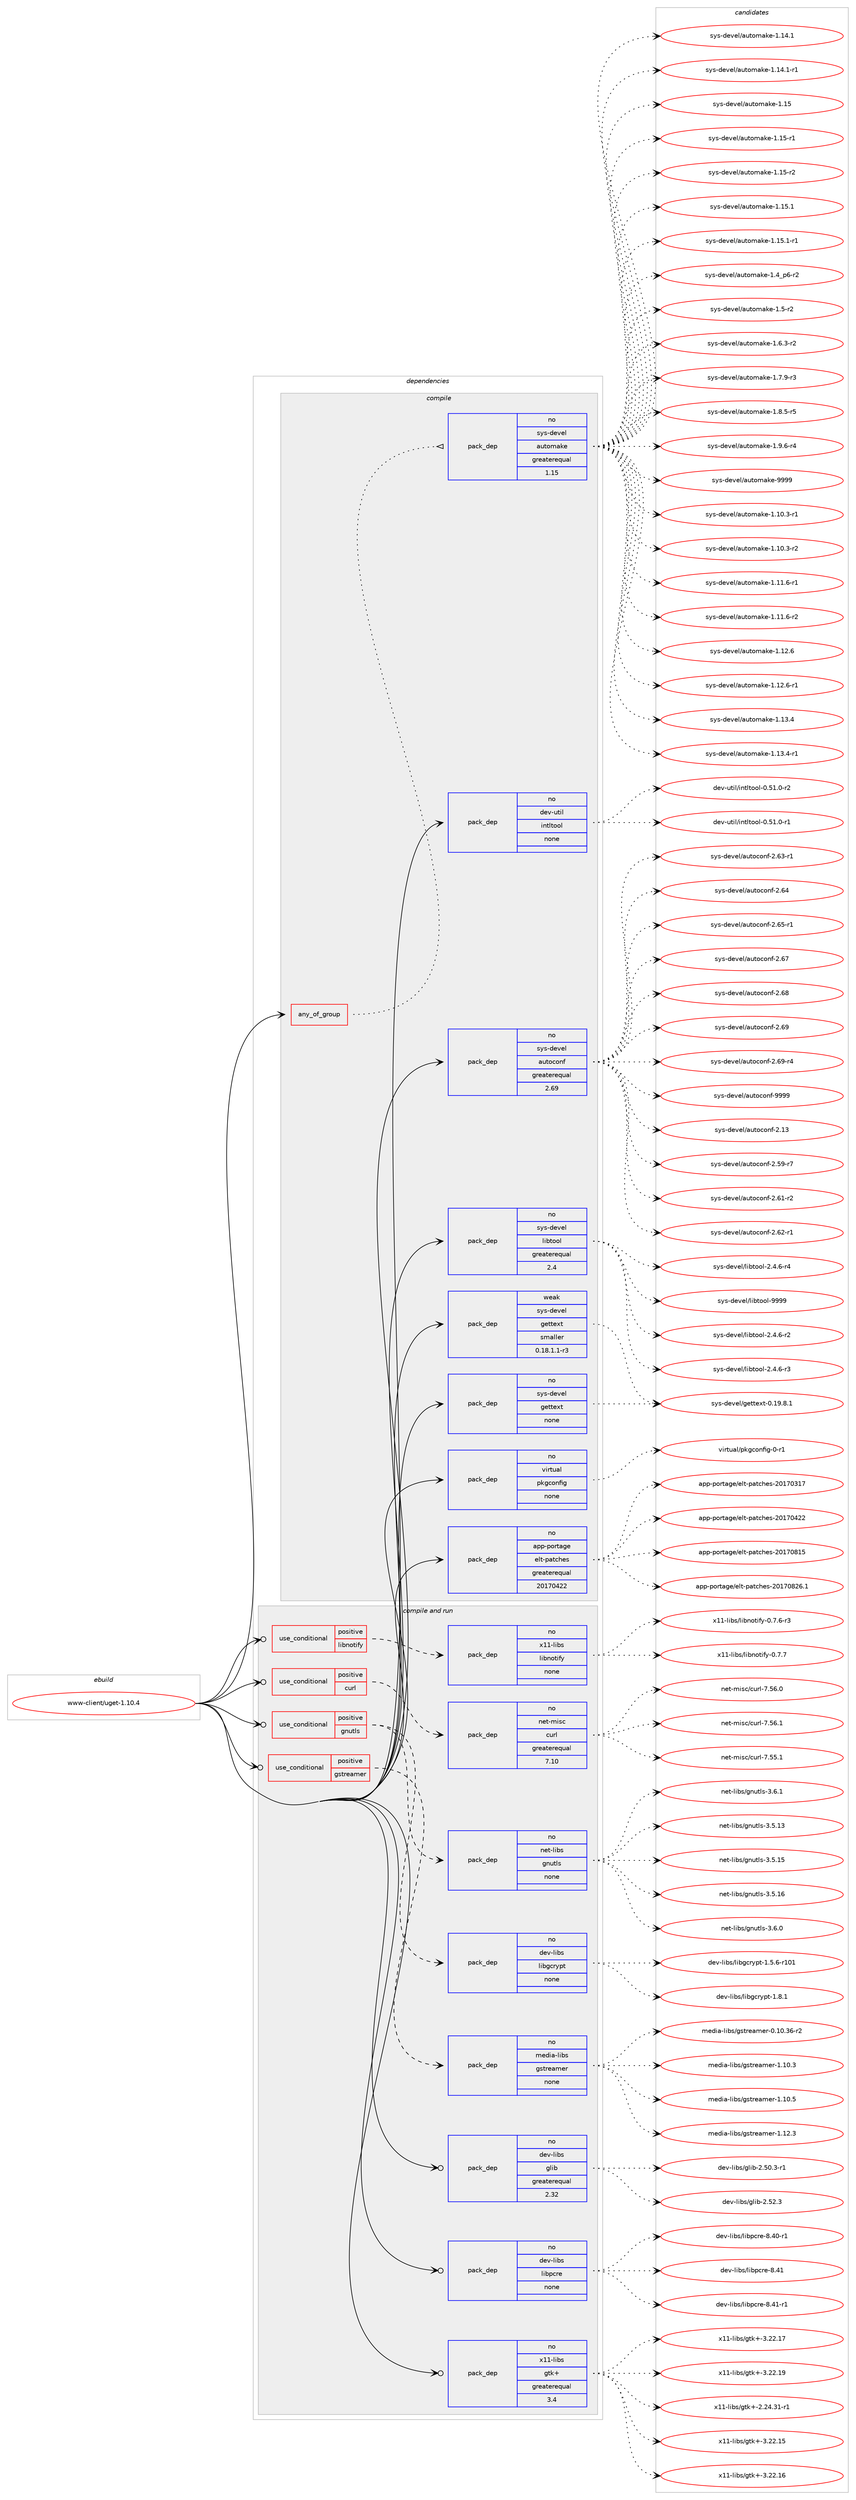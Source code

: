digraph prolog {

# *************
# Graph options
# *************

newrank=true;
concentrate=true;
compound=true;
graph [rankdir=LR,fontname=Helvetica,fontsize=10,ranksep=1.5];#, ranksep=2.5, nodesep=0.2];
edge  [arrowhead=vee];
node  [fontname=Helvetica,fontsize=10];

# **********
# The ebuild
# **********

subgraph cluster_leftcol {
color=gray;
rank=same;
label=<<i>ebuild</i>>;
id [label="www-client/uget-1.10.4", color=red, width=4, href="../www-client/uget-1.10.4.svg"];
}

# ****************
# The dependencies
# ****************

subgraph cluster_midcol {
color=gray;
label=<<i>dependencies</i>>;
subgraph cluster_compile {
fillcolor="#eeeeee";
style=filled;
label=<<i>compile</i>>;
subgraph any8930 {
dependency505140 [label=<<TABLE BORDER="0" CELLBORDER="1" CELLSPACING="0" CELLPADDING="4"><TR><TD CELLPADDING="10">any_of_group</TD></TR></TABLE>>, shape=none, color=red];subgraph pack375647 {
dependency505141 [label=<<TABLE BORDER="0" CELLBORDER="1" CELLSPACING="0" CELLPADDING="4" WIDTH="220"><TR><TD ROWSPAN="6" CELLPADDING="30">pack_dep</TD></TR><TR><TD WIDTH="110">no</TD></TR><TR><TD>sys-devel</TD></TR><TR><TD>automake</TD></TR><TR><TD>greaterequal</TD></TR><TR><TD>1.15</TD></TR></TABLE>>, shape=none, color=blue];
}
dependency505140:e -> dependency505141:w [weight=20,style="dotted",arrowhead="oinv"];
}
id:e -> dependency505140:w [weight=20,style="solid",arrowhead="vee"];
subgraph pack375648 {
dependency505142 [label=<<TABLE BORDER="0" CELLBORDER="1" CELLSPACING="0" CELLPADDING="4" WIDTH="220"><TR><TD ROWSPAN="6" CELLPADDING="30">pack_dep</TD></TR><TR><TD WIDTH="110">no</TD></TR><TR><TD>app-portage</TD></TR><TR><TD>elt-patches</TD></TR><TR><TD>greaterequal</TD></TR><TR><TD>20170422</TD></TR></TABLE>>, shape=none, color=blue];
}
id:e -> dependency505142:w [weight=20,style="solid",arrowhead="vee"];
subgraph pack375649 {
dependency505143 [label=<<TABLE BORDER="0" CELLBORDER="1" CELLSPACING="0" CELLPADDING="4" WIDTH="220"><TR><TD ROWSPAN="6" CELLPADDING="30">pack_dep</TD></TR><TR><TD WIDTH="110">no</TD></TR><TR><TD>dev-util</TD></TR><TR><TD>intltool</TD></TR><TR><TD>none</TD></TR><TR><TD></TD></TR></TABLE>>, shape=none, color=blue];
}
id:e -> dependency505143:w [weight=20,style="solid",arrowhead="vee"];
subgraph pack375650 {
dependency505144 [label=<<TABLE BORDER="0" CELLBORDER="1" CELLSPACING="0" CELLPADDING="4" WIDTH="220"><TR><TD ROWSPAN="6" CELLPADDING="30">pack_dep</TD></TR><TR><TD WIDTH="110">no</TD></TR><TR><TD>sys-devel</TD></TR><TR><TD>autoconf</TD></TR><TR><TD>greaterequal</TD></TR><TR><TD>2.69</TD></TR></TABLE>>, shape=none, color=blue];
}
id:e -> dependency505144:w [weight=20,style="solid",arrowhead="vee"];
subgraph pack375651 {
dependency505145 [label=<<TABLE BORDER="0" CELLBORDER="1" CELLSPACING="0" CELLPADDING="4" WIDTH="220"><TR><TD ROWSPAN="6" CELLPADDING="30">pack_dep</TD></TR><TR><TD WIDTH="110">no</TD></TR><TR><TD>sys-devel</TD></TR><TR><TD>gettext</TD></TR><TR><TD>none</TD></TR><TR><TD></TD></TR></TABLE>>, shape=none, color=blue];
}
id:e -> dependency505145:w [weight=20,style="solid",arrowhead="vee"];
subgraph pack375652 {
dependency505146 [label=<<TABLE BORDER="0" CELLBORDER="1" CELLSPACING="0" CELLPADDING="4" WIDTH="220"><TR><TD ROWSPAN="6" CELLPADDING="30">pack_dep</TD></TR><TR><TD WIDTH="110">no</TD></TR><TR><TD>sys-devel</TD></TR><TR><TD>libtool</TD></TR><TR><TD>greaterequal</TD></TR><TR><TD>2.4</TD></TR></TABLE>>, shape=none, color=blue];
}
id:e -> dependency505146:w [weight=20,style="solid",arrowhead="vee"];
subgraph pack375653 {
dependency505147 [label=<<TABLE BORDER="0" CELLBORDER="1" CELLSPACING="0" CELLPADDING="4" WIDTH="220"><TR><TD ROWSPAN="6" CELLPADDING="30">pack_dep</TD></TR><TR><TD WIDTH="110">no</TD></TR><TR><TD>virtual</TD></TR><TR><TD>pkgconfig</TD></TR><TR><TD>none</TD></TR><TR><TD></TD></TR></TABLE>>, shape=none, color=blue];
}
id:e -> dependency505147:w [weight=20,style="solid",arrowhead="vee"];
subgraph pack375654 {
dependency505148 [label=<<TABLE BORDER="0" CELLBORDER="1" CELLSPACING="0" CELLPADDING="4" WIDTH="220"><TR><TD ROWSPAN="6" CELLPADDING="30">pack_dep</TD></TR><TR><TD WIDTH="110">weak</TD></TR><TR><TD>sys-devel</TD></TR><TR><TD>gettext</TD></TR><TR><TD>smaller</TD></TR><TR><TD>0.18.1.1-r3</TD></TR></TABLE>>, shape=none, color=blue];
}
id:e -> dependency505148:w [weight=20,style="solid",arrowhead="vee"];
}
subgraph cluster_compileandrun {
fillcolor="#eeeeee";
style=filled;
label=<<i>compile and run</i>>;
subgraph cond120228 {
dependency505149 [label=<<TABLE BORDER="0" CELLBORDER="1" CELLSPACING="0" CELLPADDING="4"><TR><TD ROWSPAN="3" CELLPADDING="10">use_conditional</TD></TR><TR><TD>positive</TD></TR><TR><TD>curl</TD></TR></TABLE>>, shape=none, color=red];
subgraph pack375655 {
dependency505150 [label=<<TABLE BORDER="0" CELLBORDER="1" CELLSPACING="0" CELLPADDING="4" WIDTH="220"><TR><TD ROWSPAN="6" CELLPADDING="30">pack_dep</TD></TR><TR><TD WIDTH="110">no</TD></TR><TR><TD>net-misc</TD></TR><TR><TD>curl</TD></TR><TR><TD>greaterequal</TD></TR><TR><TD>7.10</TD></TR></TABLE>>, shape=none, color=blue];
}
dependency505149:e -> dependency505150:w [weight=20,style="dashed",arrowhead="vee"];
}
id:e -> dependency505149:w [weight=20,style="solid",arrowhead="odotvee"];
subgraph cond120229 {
dependency505151 [label=<<TABLE BORDER="0" CELLBORDER="1" CELLSPACING="0" CELLPADDING="4"><TR><TD ROWSPAN="3" CELLPADDING="10">use_conditional</TD></TR><TR><TD>positive</TD></TR><TR><TD>gnutls</TD></TR></TABLE>>, shape=none, color=red];
subgraph pack375656 {
dependency505152 [label=<<TABLE BORDER="0" CELLBORDER="1" CELLSPACING="0" CELLPADDING="4" WIDTH="220"><TR><TD ROWSPAN="6" CELLPADDING="30">pack_dep</TD></TR><TR><TD WIDTH="110">no</TD></TR><TR><TD>net-libs</TD></TR><TR><TD>gnutls</TD></TR><TR><TD>none</TD></TR><TR><TD></TD></TR></TABLE>>, shape=none, color=blue];
}
dependency505151:e -> dependency505152:w [weight=20,style="dashed",arrowhead="vee"];
subgraph pack375657 {
dependency505153 [label=<<TABLE BORDER="0" CELLBORDER="1" CELLSPACING="0" CELLPADDING="4" WIDTH="220"><TR><TD ROWSPAN="6" CELLPADDING="30">pack_dep</TD></TR><TR><TD WIDTH="110">no</TD></TR><TR><TD>dev-libs</TD></TR><TR><TD>libgcrypt</TD></TR><TR><TD>none</TD></TR><TR><TD></TD></TR></TABLE>>, shape=none, color=blue];
}
dependency505151:e -> dependency505153:w [weight=20,style="dashed",arrowhead="vee"];
}
id:e -> dependency505151:w [weight=20,style="solid",arrowhead="odotvee"];
subgraph cond120230 {
dependency505154 [label=<<TABLE BORDER="0" CELLBORDER="1" CELLSPACING="0" CELLPADDING="4"><TR><TD ROWSPAN="3" CELLPADDING="10">use_conditional</TD></TR><TR><TD>positive</TD></TR><TR><TD>gstreamer</TD></TR></TABLE>>, shape=none, color=red];
subgraph pack375658 {
dependency505155 [label=<<TABLE BORDER="0" CELLBORDER="1" CELLSPACING="0" CELLPADDING="4" WIDTH="220"><TR><TD ROWSPAN="6" CELLPADDING="30">pack_dep</TD></TR><TR><TD WIDTH="110">no</TD></TR><TR><TD>media-libs</TD></TR><TR><TD>gstreamer</TD></TR><TR><TD>none</TD></TR><TR><TD></TD></TR></TABLE>>, shape=none, color=blue];
}
dependency505154:e -> dependency505155:w [weight=20,style="dashed",arrowhead="vee"];
}
id:e -> dependency505154:w [weight=20,style="solid",arrowhead="odotvee"];
subgraph cond120231 {
dependency505156 [label=<<TABLE BORDER="0" CELLBORDER="1" CELLSPACING="0" CELLPADDING="4"><TR><TD ROWSPAN="3" CELLPADDING="10">use_conditional</TD></TR><TR><TD>positive</TD></TR><TR><TD>libnotify</TD></TR></TABLE>>, shape=none, color=red];
subgraph pack375659 {
dependency505157 [label=<<TABLE BORDER="0" CELLBORDER="1" CELLSPACING="0" CELLPADDING="4" WIDTH="220"><TR><TD ROWSPAN="6" CELLPADDING="30">pack_dep</TD></TR><TR><TD WIDTH="110">no</TD></TR><TR><TD>x11-libs</TD></TR><TR><TD>libnotify</TD></TR><TR><TD>none</TD></TR><TR><TD></TD></TR></TABLE>>, shape=none, color=blue];
}
dependency505156:e -> dependency505157:w [weight=20,style="dashed",arrowhead="vee"];
}
id:e -> dependency505156:w [weight=20,style="solid",arrowhead="odotvee"];
subgraph pack375660 {
dependency505158 [label=<<TABLE BORDER="0" CELLBORDER="1" CELLSPACING="0" CELLPADDING="4" WIDTH="220"><TR><TD ROWSPAN="6" CELLPADDING="30">pack_dep</TD></TR><TR><TD WIDTH="110">no</TD></TR><TR><TD>dev-libs</TD></TR><TR><TD>glib</TD></TR><TR><TD>greaterequal</TD></TR><TR><TD>2.32</TD></TR></TABLE>>, shape=none, color=blue];
}
id:e -> dependency505158:w [weight=20,style="solid",arrowhead="odotvee"];
subgraph pack375661 {
dependency505159 [label=<<TABLE BORDER="0" CELLBORDER="1" CELLSPACING="0" CELLPADDING="4" WIDTH="220"><TR><TD ROWSPAN="6" CELLPADDING="30">pack_dep</TD></TR><TR><TD WIDTH="110">no</TD></TR><TR><TD>dev-libs</TD></TR><TR><TD>libpcre</TD></TR><TR><TD>none</TD></TR><TR><TD></TD></TR></TABLE>>, shape=none, color=blue];
}
id:e -> dependency505159:w [weight=20,style="solid",arrowhead="odotvee"];
subgraph pack375662 {
dependency505160 [label=<<TABLE BORDER="0" CELLBORDER="1" CELLSPACING="0" CELLPADDING="4" WIDTH="220"><TR><TD ROWSPAN="6" CELLPADDING="30">pack_dep</TD></TR><TR><TD WIDTH="110">no</TD></TR><TR><TD>x11-libs</TD></TR><TR><TD>gtk+</TD></TR><TR><TD>greaterequal</TD></TR><TR><TD>3.4</TD></TR></TABLE>>, shape=none, color=blue];
}
id:e -> dependency505160:w [weight=20,style="solid",arrowhead="odotvee"];
}
subgraph cluster_run {
fillcolor="#eeeeee";
style=filled;
label=<<i>run</i>>;
}
}

# **************
# The candidates
# **************

subgraph cluster_choices {
rank=same;
color=gray;
label=<<i>candidates</i>>;

subgraph choice375647 {
color=black;
nodesep=1;
choice11512111545100101118101108479711711611110997107101454946494846514511449 [label="sys-devel/automake-1.10.3-r1", color=red, width=4,href="../sys-devel/automake-1.10.3-r1.svg"];
choice11512111545100101118101108479711711611110997107101454946494846514511450 [label="sys-devel/automake-1.10.3-r2", color=red, width=4,href="../sys-devel/automake-1.10.3-r2.svg"];
choice11512111545100101118101108479711711611110997107101454946494946544511449 [label="sys-devel/automake-1.11.6-r1", color=red, width=4,href="../sys-devel/automake-1.11.6-r1.svg"];
choice11512111545100101118101108479711711611110997107101454946494946544511450 [label="sys-devel/automake-1.11.6-r2", color=red, width=4,href="../sys-devel/automake-1.11.6-r2.svg"];
choice1151211154510010111810110847971171161111099710710145494649504654 [label="sys-devel/automake-1.12.6", color=red, width=4,href="../sys-devel/automake-1.12.6.svg"];
choice11512111545100101118101108479711711611110997107101454946495046544511449 [label="sys-devel/automake-1.12.6-r1", color=red, width=4,href="../sys-devel/automake-1.12.6-r1.svg"];
choice1151211154510010111810110847971171161111099710710145494649514652 [label="sys-devel/automake-1.13.4", color=red, width=4,href="../sys-devel/automake-1.13.4.svg"];
choice11512111545100101118101108479711711611110997107101454946495146524511449 [label="sys-devel/automake-1.13.4-r1", color=red, width=4,href="../sys-devel/automake-1.13.4-r1.svg"];
choice1151211154510010111810110847971171161111099710710145494649524649 [label="sys-devel/automake-1.14.1", color=red, width=4,href="../sys-devel/automake-1.14.1.svg"];
choice11512111545100101118101108479711711611110997107101454946495246494511449 [label="sys-devel/automake-1.14.1-r1", color=red, width=4,href="../sys-devel/automake-1.14.1-r1.svg"];
choice115121115451001011181011084797117116111109971071014549464953 [label="sys-devel/automake-1.15", color=red, width=4,href="../sys-devel/automake-1.15.svg"];
choice1151211154510010111810110847971171161111099710710145494649534511449 [label="sys-devel/automake-1.15-r1", color=red, width=4,href="../sys-devel/automake-1.15-r1.svg"];
choice1151211154510010111810110847971171161111099710710145494649534511450 [label="sys-devel/automake-1.15-r2", color=red, width=4,href="../sys-devel/automake-1.15-r2.svg"];
choice1151211154510010111810110847971171161111099710710145494649534649 [label="sys-devel/automake-1.15.1", color=red, width=4,href="../sys-devel/automake-1.15.1.svg"];
choice11512111545100101118101108479711711611110997107101454946495346494511449 [label="sys-devel/automake-1.15.1-r1", color=red, width=4,href="../sys-devel/automake-1.15.1-r1.svg"];
choice115121115451001011181011084797117116111109971071014549465295112544511450 [label="sys-devel/automake-1.4_p6-r2", color=red, width=4,href="../sys-devel/automake-1.4_p6-r2.svg"];
choice11512111545100101118101108479711711611110997107101454946534511450 [label="sys-devel/automake-1.5-r2", color=red, width=4,href="../sys-devel/automake-1.5-r2.svg"];
choice115121115451001011181011084797117116111109971071014549465446514511450 [label="sys-devel/automake-1.6.3-r2", color=red, width=4,href="../sys-devel/automake-1.6.3-r2.svg"];
choice115121115451001011181011084797117116111109971071014549465546574511451 [label="sys-devel/automake-1.7.9-r3", color=red, width=4,href="../sys-devel/automake-1.7.9-r3.svg"];
choice115121115451001011181011084797117116111109971071014549465646534511453 [label="sys-devel/automake-1.8.5-r5", color=red, width=4,href="../sys-devel/automake-1.8.5-r5.svg"];
choice115121115451001011181011084797117116111109971071014549465746544511452 [label="sys-devel/automake-1.9.6-r4", color=red, width=4,href="../sys-devel/automake-1.9.6-r4.svg"];
choice115121115451001011181011084797117116111109971071014557575757 [label="sys-devel/automake-9999", color=red, width=4,href="../sys-devel/automake-9999.svg"];
dependency505141:e -> choice11512111545100101118101108479711711611110997107101454946494846514511449:w [style=dotted,weight="100"];
dependency505141:e -> choice11512111545100101118101108479711711611110997107101454946494846514511450:w [style=dotted,weight="100"];
dependency505141:e -> choice11512111545100101118101108479711711611110997107101454946494946544511449:w [style=dotted,weight="100"];
dependency505141:e -> choice11512111545100101118101108479711711611110997107101454946494946544511450:w [style=dotted,weight="100"];
dependency505141:e -> choice1151211154510010111810110847971171161111099710710145494649504654:w [style=dotted,weight="100"];
dependency505141:e -> choice11512111545100101118101108479711711611110997107101454946495046544511449:w [style=dotted,weight="100"];
dependency505141:e -> choice1151211154510010111810110847971171161111099710710145494649514652:w [style=dotted,weight="100"];
dependency505141:e -> choice11512111545100101118101108479711711611110997107101454946495146524511449:w [style=dotted,weight="100"];
dependency505141:e -> choice1151211154510010111810110847971171161111099710710145494649524649:w [style=dotted,weight="100"];
dependency505141:e -> choice11512111545100101118101108479711711611110997107101454946495246494511449:w [style=dotted,weight="100"];
dependency505141:e -> choice115121115451001011181011084797117116111109971071014549464953:w [style=dotted,weight="100"];
dependency505141:e -> choice1151211154510010111810110847971171161111099710710145494649534511449:w [style=dotted,weight="100"];
dependency505141:e -> choice1151211154510010111810110847971171161111099710710145494649534511450:w [style=dotted,weight="100"];
dependency505141:e -> choice1151211154510010111810110847971171161111099710710145494649534649:w [style=dotted,weight="100"];
dependency505141:e -> choice11512111545100101118101108479711711611110997107101454946495346494511449:w [style=dotted,weight="100"];
dependency505141:e -> choice115121115451001011181011084797117116111109971071014549465295112544511450:w [style=dotted,weight="100"];
dependency505141:e -> choice11512111545100101118101108479711711611110997107101454946534511450:w [style=dotted,weight="100"];
dependency505141:e -> choice115121115451001011181011084797117116111109971071014549465446514511450:w [style=dotted,weight="100"];
dependency505141:e -> choice115121115451001011181011084797117116111109971071014549465546574511451:w [style=dotted,weight="100"];
dependency505141:e -> choice115121115451001011181011084797117116111109971071014549465646534511453:w [style=dotted,weight="100"];
dependency505141:e -> choice115121115451001011181011084797117116111109971071014549465746544511452:w [style=dotted,weight="100"];
dependency505141:e -> choice115121115451001011181011084797117116111109971071014557575757:w [style=dotted,weight="100"];
}
subgraph choice375648 {
color=black;
nodesep=1;
choice97112112451121111141169710310147101108116451129711699104101115455048495548514955 [label="app-portage/elt-patches-20170317", color=red, width=4,href="../app-portage/elt-patches-20170317.svg"];
choice97112112451121111141169710310147101108116451129711699104101115455048495548525050 [label="app-portage/elt-patches-20170422", color=red, width=4,href="../app-portage/elt-patches-20170422.svg"];
choice97112112451121111141169710310147101108116451129711699104101115455048495548564953 [label="app-portage/elt-patches-20170815", color=red, width=4,href="../app-portage/elt-patches-20170815.svg"];
choice971121124511211111411697103101471011081164511297116991041011154550484955485650544649 [label="app-portage/elt-patches-20170826.1", color=red, width=4,href="../app-portage/elt-patches-20170826.1.svg"];
dependency505142:e -> choice97112112451121111141169710310147101108116451129711699104101115455048495548514955:w [style=dotted,weight="100"];
dependency505142:e -> choice97112112451121111141169710310147101108116451129711699104101115455048495548525050:w [style=dotted,weight="100"];
dependency505142:e -> choice97112112451121111141169710310147101108116451129711699104101115455048495548564953:w [style=dotted,weight="100"];
dependency505142:e -> choice971121124511211111411697103101471011081164511297116991041011154550484955485650544649:w [style=dotted,weight="100"];
}
subgraph choice375649 {
color=black;
nodesep=1;
choice1001011184511711610510847105110116108116111111108454846534946484511449 [label="dev-util/intltool-0.51.0-r1", color=red, width=4,href="../dev-util/intltool-0.51.0-r1.svg"];
choice1001011184511711610510847105110116108116111111108454846534946484511450 [label="dev-util/intltool-0.51.0-r2", color=red, width=4,href="../dev-util/intltool-0.51.0-r2.svg"];
dependency505143:e -> choice1001011184511711610510847105110116108116111111108454846534946484511449:w [style=dotted,weight="100"];
dependency505143:e -> choice1001011184511711610510847105110116108116111111108454846534946484511450:w [style=dotted,weight="100"];
}
subgraph choice375650 {
color=black;
nodesep=1;
choice115121115451001011181011084797117116111991111101024550464951 [label="sys-devel/autoconf-2.13", color=red, width=4,href="../sys-devel/autoconf-2.13.svg"];
choice1151211154510010111810110847971171161119911111010245504653574511455 [label="sys-devel/autoconf-2.59-r7", color=red, width=4,href="../sys-devel/autoconf-2.59-r7.svg"];
choice1151211154510010111810110847971171161119911111010245504654494511450 [label="sys-devel/autoconf-2.61-r2", color=red, width=4,href="../sys-devel/autoconf-2.61-r2.svg"];
choice1151211154510010111810110847971171161119911111010245504654504511449 [label="sys-devel/autoconf-2.62-r1", color=red, width=4,href="../sys-devel/autoconf-2.62-r1.svg"];
choice1151211154510010111810110847971171161119911111010245504654514511449 [label="sys-devel/autoconf-2.63-r1", color=red, width=4,href="../sys-devel/autoconf-2.63-r1.svg"];
choice115121115451001011181011084797117116111991111101024550465452 [label="sys-devel/autoconf-2.64", color=red, width=4,href="../sys-devel/autoconf-2.64.svg"];
choice1151211154510010111810110847971171161119911111010245504654534511449 [label="sys-devel/autoconf-2.65-r1", color=red, width=4,href="../sys-devel/autoconf-2.65-r1.svg"];
choice115121115451001011181011084797117116111991111101024550465455 [label="sys-devel/autoconf-2.67", color=red, width=4,href="../sys-devel/autoconf-2.67.svg"];
choice115121115451001011181011084797117116111991111101024550465456 [label="sys-devel/autoconf-2.68", color=red, width=4,href="../sys-devel/autoconf-2.68.svg"];
choice115121115451001011181011084797117116111991111101024550465457 [label="sys-devel/autoconf-2.69", color=red, width=4,href="../sys-devel/autoconf-2.69.svg"];
choice1151211154510010111810110847971171161119911111010245504654574511452 [label="sys-devel/autoconf-2.69-r4", color=red, width=4,href="../sys-devel/autoconf-2.69-r4.svg"];
choice115121115451001011181011084797117116111991111101024557575757 [label="sys-devel/autoconf-9999", color=red, width=4,href="../sys-devel/autoconf-9999.svg"];
dependency505144:e -> choice115121115451001011181011084797117116111991111101024550464951:w [style=dotted,weight="100"];
dependency505144:e -> choice1151211154510010111810110847971171161119911111010245504653574511455:w [style=dotted,weight="100"];
dependency505144:e -> choice1151211154510010111810110847971171161119911111010245504654494511450:w [style=dotted,weight="100"];
dependency505144:e -> choice1151211154510010111810110847971171161119911111010245504654504511449:w [style=dotted,weight="100"];
dependency505144:e -> choice1151211154510010111810110847971171161119911111010245504654514511449:w [style=dotted,weight="100"];
dependency505144:e -> choice115121115451001011181011084797117116111991111101024550465452:w [style=dotted,weight="100"];
dependency505144:e -> choice1151211154510010111810110847971171161119911111010245504654534511449:w [style=dotted,weight="100"];
dependency505144:e -> choice115121115451001011181011084797117116111991111101024550465455:w [style=dotted,weight="100"];
dependency505144:e -> choice115121115451001011181011084797117116111991111101024550465456:w [style=dotted,weight="100"];
dependency505144:e -> choice115121115451001011181011084797117116111991111101024550465457:w [style=dotted,weight="100"];
dependency505144:e -> choice1151211154510010111810110847971171161119911111010245504654574511452:w [style=dotted,weight="100"];
dependency505144:e -> choice115121115451001011181011084797117116111991111101024557575757:w [style=dotted,weight="100"];
}
subgraph choice375651 {
color=black;
nodesep=1;
choice1151211154510010111810110847103101116116101120116454846495746564649 [label="sys-devel/gettext-0.19.8.1", color=red, width=4,href="../sys-devel/gettext-0.19.8.1.svg"];
dependency505145:e -> choice1151211154510010111810110847103101116116101120116454846495746564649:w [style=dotted,weight="100"];
}
subgraph choice375652 {
color=black;
nodesep=1;
choice1151211154510010111810110847108105981161111111084550465246544511450 [label="sys-devel/libtool-2.4.6-r2", color=red, width=4,href="../sys-devel/libtool-2.4.6-r2.svg"];
choice1151211154510010111810110847108105981161111111084550465246544511451 [label="sys-devel/libtool-2.4.6-r3", color=red, width=4,href="../sys-devel/libtool-2.4.6-r3.svg"];
choice1151211154510010111810110847108105981161111111084550465246544511452 [label="sys-devel/libtool-2.4.6-r4", color=red, width=4,href="../sys-devel/libtool-2.4.6-r4.svg"];
choice1151211154510010111810110847108105981161111111084557575757 [label="sys-devel/libtool-9999", color=red, width=4,href="../sys-devel/libtool-9999.svg"];
dependency505146:e -> choice1151211154510010111810110847108105981161111111084550465246544511450:w [style=dotted,weight="100"];
dependency505146:e -> choice1151211154510010111810110847108105981161111111084550465246544511451:w [style=dotted,weight="100"];
dependency505146:e -> choice1151211154510010111810110847108105981161111111084550465246544511452:w [style=dotted,weight="100"];
dependency505146:e -> choice1151211154510010111810110847108105981161111111084557575757:w [style=dotted,weight="100"];
}
subgraph choice375653 {
color=black;
nodesep=1;
choice11810511411611797108471121071039911111010210510345484511449 [label="virtual/pkgconfig-0-r1", color=red, width=4,href="../virtual/pkgconfig-0-r1.svg"];
dependency505147:e -> choice11810511411611797108471121071039911111010210510345484511449:w [style=dotted,weight="100"];
}
subgraph choice375654 {
color=black;
nodesep=1;
choice1151211154510010111810110847103101116116101120116454846495746564649 [label="sys-devel/gettext-0.19.8.1", color=red, width=4,href="../sys-devel/gettext-0.19.8.1.svg"];
dependency505148:e -> choice1151211154510010111810110847103101116116101120116454846495746564649:w [style=dotted,weight="100"];
}
subgraph choice375655 {
color=black;
nodesep=1;
choice1101011164510910511599479911711410845554653534649 [label="net-misc/curl-7.55.1", color=red, width=4,href="../net-misc/curl-7.55.1.svg"];
choice1101011164510910511599479911711410845554653544648 [label="net-misc/curl-7.56.0", color=red, width=4,href="../net-misc/curl-7.56.0.svg"];
choice1101011164510910511599479911711410845554653544649 [label="net-misc/curl-7.56.1", color=red, width=4,href="../net-misc/curl-7.56.1.svg"];
dependency505150:e -> choice1101011164510910511599479911711410845554653534649:w [style=dotted,weight="100"];
dependency505150:e -> choice1101011164510910511599479911711410845554653544648:w [style=dotted,weight="100"];
dependency505150:e -> choice1101011164510910511599479911711410845554653544649:w [style=dotted,weight="100"];
}
subgraph choice375656 {
color=black;
nodesep=1;
choice11010111645108105981154710311011711610811545514653464951 [label="net-libs/gnutls-3.5.13", color=red, width=4,href="../net-libs/gnutls-3.5.13.svg"];
choice11010111645108105981154710311011711610811545514653464953 [label="net-libs/gnutls-3.5.15", color=red, width=4,href="../net-libs/gnutls-3.5.15.svg"];
choice11010111645108105981154710311011711610811545514653464954 [label="net-libs/gnutls-3.5.16", color=red, width=4,href="../net-libs/gnutls-3.5.16.svg"];
choice110101116451081059811547103110117116108115455146544648 [label="net-libs/gnutls-3.6.0", color=red, width=4,href="../net-libs/gnutls-3.6.0.svg"];
choice110101116451081059811547103110117116108115455146544649 [label="net-libs/gnutls-3.6.1", color=red, width=4,href="../net-libs/gnutls-3.6.1.svg"];
dependency505152:e -> choice11010111645108105981154710311011711610811545514653464951:w [style=dotted,weight="100"];
dependency505152:e -> choice11010111645108105981154710311011711610811545514653464953:w [style=dotted,weight="100"];
dependency505152:e -> choice11010111645108105981154710311011711610811545514653464954:w [style=dotted,weight="100"];
dependency505152:e -> choice110101116451081059811547103110117116108115455146544648:w [style=dotted,weight="100"];
dependency505152:e -> choice110101116451081059811547103110117116108115455146544649:w [style=dotted,weight="100"];
}
subgraph choice375657 {
color=black;
nodesep=1;
choice100101118451081059811547108105981039911412111211645494653465445114494849 [label="dev-libs/libgcrypt-1.5.6-r101", color=red, width=4,href="../dev-libs/libgcrypt-1.5.6-r101.svg"];
choice1001011184510810598115471081059810399114121112116454946564649 [label="dev-libs/libgcrypt-1.8.1", color=red, width=4,href="../dev-libs/libgcrypt-1.8.1.svg"];
dependency505153:e -> choice100101118451081059811547108105981039911412111211645494653465445114494849:w [style=dotted,weight="100"];
dependency505153:e -> choice1001011184510810598115471081059810399114121112116454946564649:w [style=dotted,weight="100"];
}
subgraph choice375658 {
color=black;
nodesep=1;
choice109101100105974510810598115471031151161141019710910111445484649484651544511450 [label="media-libs/gstreamer-0.10.36-r2", color=red, width=4,href="../media-libs/gstreamer-0.10.36-r2.svg"];
choice109101100105974510810598115471031151161141019710910111445494649484651 [label="media-libs/gstreamer-1.10.3", color=red, width=4,href="../media-libs/gstreamer-1.10.3.svg"];
choice109101100105974510810598115471031151161141019710910111445494649484653 [label="media-libs/gstreamer-1.10.5", color=red, width=4,href="../media-libs/gstreamer-1.10.5.svg"];
choice109101100105974510810598115471031151161141019710910111445494649504651 [label="media-libs/gstreamer-1.12.3", color=red, width=4,href="../media-libs/gstreamer-1.12.3.svg"];
dependency505155:e -> choice109101100105974510810598115471031151161141019710910111445484649484651544511450:w [style=dotted,weight="100"];
dependency505155:e -> choice109101100105974510810598115471031151161141019710910111445494649484651:w [style=dotted,weight="100"];
dependency505155:e -> choice109101100105974510810598115471031151161141019710910111445494649484653:w [style=dotted,weight="100"];
dependency505155:e -> choice109101100105974510810598115471031151161141019710910111445494649504651:w [style=dotted,weight="100"];
}
subgraph choice375659 {
color=black;
nodesep=1;
choice1204949451081059811547108105981101111161051021214548465546544511451 [label="x11-libs/libnotify-0.7.6-r3", color=red, width=4,href="../x11-libs/libnotify-0.7.6-r3.svg"];
choice120494945108105981154710810598110111116105102121454846554655 [label="x11-libs/libnotify-0.7.7", color=red, width=4,href="../x11-libs/libnotify-0.7.7.svg"];
dependency505157:e -> choice1204949451081059811547108105981101111161051021214548465546544511451:w [style=dotted,weight="100"];
dependency505157:e -> choice120494945108105981154710810598110111116105102121454846554655:w [style=dotted,weight="100"];
}
subgraph choice375660 {
color=black;
nodesep=1;
choice10010111845108105981154710310810598455046534846514511449 [label="dev-libs/glib-2.50.3-r1", color=red, width=4,href="../dev-libs/glib-2.50.3-r1.svg"];
choice1001011184510810598115471031081059845504653504651 [label="dev-libs/glib-2.52.3", color=red, width=4,href="../dev-libs/glib-2.52.3.svg"];
dependency505158:e -> choice10010111845108105981154710310810598455046534846514511449:w [style=dotted,weight="100"];
dependency505158:e -> choice1001011184510810598115471031081059845504653504651:w [style=dotted,weight="100"];
}
subgraph choice375661 {
color=black;
nodesep=1;
choice100101118451081059811547108105981129911410145564652484511449 [label="dev-libs/libpcre-8.40-r1", color=red, width=4,href="../dev-libs/libpcre-8.40-r1.svg"];
choice10010111845108105981154710810598112991141014556465249 [label="dev-libs/libpcre-8.41", color=red, width=4,href="../dev-libs/libpcre-8.41.svg"];
choice100101118451081059811547108105981129911410145564652494511449 [label="dev-libs/libpcre-8.41-r1", color=red, width=4,href="../dev-libs/libpcre-8.41-r1.svg"];
dependency505159:e -> choice100101118451081059811547108105981129911410145564652484511449:w [style=dotted,weight="100"];
dependency505159:e -> choice10010111845108105981154710810598112991141014556465249:w [style=dotted,weight="100"];
dependency505159:e -> choice100101118451081059811547108105981129911410145564652494511449:w [style=dotted,weight="100"];
}
subgraph choice375662 {
color=black;
nodesep=1;
choice12049494510810598115471031161074345504650524651494511449 [label="x11-libs/gtk+-2.24.31-r1", color=red, width=4,href="../x11-libs/gtk+-2.24.31-r1.svg"];
choice1204949451081059811547103116107434551465050464953 [label="x11-libs/gtk+-3.22.15", color=red, width=4,href="../x11-libs/gtk+-3.22.15.svg"];
choice1204949451081059811547103116107434551465050464954 [label="x11-libs/gtk+-3.22.16", color=red, width=4,href="../x11-libs/gtk+-3.22.16.svg"];
choice1204949451081059811547103116107434551465050464955 [label="x11-libs/gtk+-3.22.17", color=red, width=4,href="../x11-libs/gtk+-3.22.17.svg"];
choice1204949451081059811547103116107434551465050464957 [label="x11-libs/gtk+-3.22.19", color=red, width=4,href="../x11-libs/gtk+-3.22.19.svg"];
dependency505160:e -> choice12049494510810598115471031161074345504650524651494511449:w [style=dotted,weight="100"];
dependency505160:e -> choice1204949451081059811547103116107434551465050464953:w [style=dotted,weight="100"];
dependency505160:e -> choice1204949451081059811547103116107434551465050464954:w [style=dotted,weight="100"];
dependency505160:e -> choice1204949451081059811547103116107434551465050464955:w [style=dotted,weight="100"];
dependency505160:e -> choice1204949451081059811547103116107434551465050464957:w [style=dotted,weight="100"];
}
}

}
